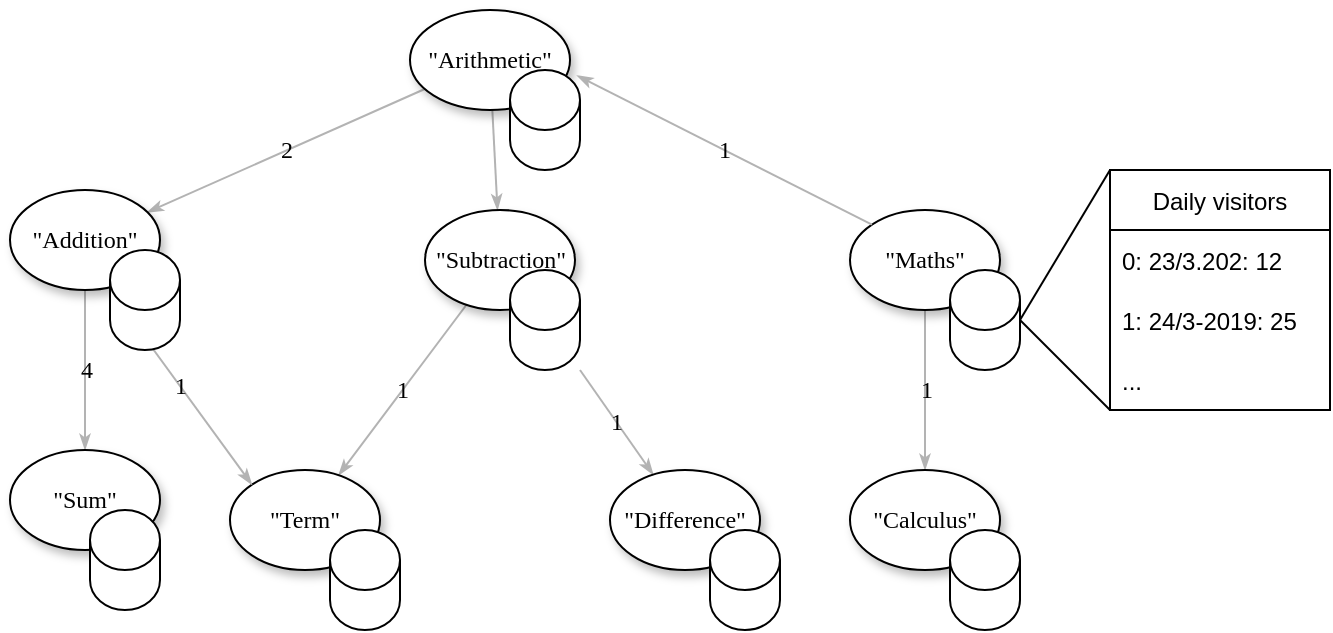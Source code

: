 <mxfile version="17.1.3" type="device"><diagram name="Page-1" id="42789a77-a242-8287-6e28-9cd8cfd52e62"><mxGraphModel dx="2607" dy="1427" grid="1" gridSize="10" guides="1" tooltips="1" connect="1" arrows="1" fold="1" page="1" pageScale="1" pageWidth="1100" pageHeight="850" background="none" math="0" shadow="0"><root><mxCell id="0"/><mxCell id="1" parent="0"/><mxCell id="1ea317790d2ca983-13" value="2" style="edgeStyle=none;rounded=1;html=1;labelBackgroundColor=none;startArrow=none;startFill=0;startSize=5;endArrow=classicThin;endFill=1;endSize=5;jettySize=auto;orthogonalLoop=1;strokeColor=#B3B3B3;strokeWidth=1;fontFamily=Verdana;fontSize=12" parent="1" source="1ea317790d2ca983-1" target="1ea317790d2ca983-9" edge="1"><mxGeometry relative="1" as="geometry"/></mxCell><mxCell id="1ea317790d2ca983-12" style="edgeStyle=none;rounded=1;html=1;labelBackgroundColor=none;startArrow=none;startFill=0;startSize=5;endArrow=classicThin;endFill=1;endSize=5;jettySize=auto;orthogonalLoop=1;strokeColor=#B3B3B3;strokeWidth=1;fontFamily=Verdana;fontSize=12" parent="1" source="1ea317790d2ca983-1" target="1ea317790d2ca983-2" edge="1"><mxGeometry relative="1" as="geometry"/></mxCell><mxCell id="1ea317790d2ca983-1" value="&quot;Arithmetic&quot;" style="ellipse;whiteSpace=wrap;html=1;rounded=0;shadow=1;comic=0;labelBackgroundColor=none;strokeWidth=1;fontFamily=Verdana;fontSize=12;align=center;" parent="1" vertex="1"><mxGeometry x="450" y="90" width="80" height="50" as="geometry"/></mxCell><mxCell id="1ea317790d2ca983-21" value="1" style="edgeStyle=none;rounded=1;html=1;labelBackgroundColor=none;startArrow=none;startFill=0;startSize=5;endArrow=classicThin;endFill=1;endSize=5;jettySize=auto;orthogonalLoop=1;strokeColor=#B3B3B3;strokeWidth=1;fontFamily=Verdana;fontSize=12" parent="1" source="1ea317790d2ca983-2" target="1ea317790d2ca983-7" edge="1"><mxGeometry relative="1" as="geometry"/></mxCell><mxCell id="1ea317790d2ca983-22" value="1" style="edgeStyle=none;rounded=1;html=1;labelBackgroundColor=none;startArrow=none;startFill=0;startSize=5;endArrow=classicThin;endFill=1;endSize=5;jettySize=auto;orthogonalLoop=1;strokeColor=#B3B3B3;strokeWidth=1;fontFamily=Verdana;fontSize=12" parent="1" source="3-sWwSXMKk-0wjUEi1Ja-21" target="1ea317790d2ca983-6" edge="1"><mxGeometry relative="1" as="geometry"/></mxCell><mxCell id="1ea317790d2ca983-2" value="&lt;span&gt;&quot;Subtraction&quot;&lt;/span&gt;" style="ellipse;whiteSpace=wrap;html=1;rounded=0;shadow=1;comic=0;labelBackgroundColor=none;strokeWidth=1;fontFamily=Verdana;fontSize=12;align=center;" parent="1" vertex="1"><mxGeometry x="457.5" y="190" width="75" height="50" as="geometry"/></mxCell><mxCell id="1ea317790d2ca983-15" value="1" style="edgeStyle=none;rounded=1;html=1;labelBackgroundColor=none;startArrow=none;startFill=0;startSize=5;endArrow=classicThin;endFill=1;endSize=5;jettySize=auto;orthogonalLoop=1;strokeColor=#B3B3B3;strokeWidth=1;fontFamily=Verdana;fontSize=12" parent="1" source="1ea317790d2ca983-3" target="1ea317790d2ca983-4" edge="1"><mxGeometry relative="1" as="geometry"/></mxCell><mxCell id="1ea317790d2ca983-3" value="&lt;span&gt;&quot;Maths&quot;&lt;/span&gt;" style="ellipse;whiteSpace=wrap;html=1;rounded=0;shadow=1;comic=0;labelBackgroundColor=none;strokeWidth=1;fontFamily=Verdana;fontSize=12;align=center;" parent="1" vertex="1"><mxGeometry x="670" y="190" width="75" height="50" as="geometry"/></mxCell><mxCell id="1ea317790d2ca983-4" value="&lt;span&gt;&quot;Calculus&quot;&lt;/span&gt;" style="ellipse;whiteSpace=wrap;html=1;rounded=0;shadow=1;comic=0;labelBackgroundColor=none;strokeWidth=1;fontFamily=Verdana;fontSize=12;align=center;" parent="1" vertex="1"><mxGeometry x="670" y="320" width="75" height="50" as="geometry"/></mxCell><mxCell id="1ea317790d2ca983-6" value="&quot;Difference&quot;" style="ellipse;whiteSpace=wrap;html=1;rounded=0;shadow=1;comic=0;labelBackgroundColor=none;strokeWidth=1;fontFamily=Verdana;fontSize=12;align=center;" parent="1" vertex="1"><mxGeometry x="550" y="320" width="75" height="50" as="geometry"/></mxCell><mxCell id="1ea317790d2ca983-7" value="&lt;span&gt;&quot;Term&quot;&lt;/span&gt;" style="ellipse;whiteSpace=wrap;html=1;rounded=0;shadow=1;comic=0;labelBackgroundColor=none;strokeWidth=1;fontFamily=Verdana;fontSize=12;align=center;" parent="1" vertex="1"><mxGeometry x="360" y="320" width="75" height="50" as="geometry"/></mxCell><mxCell id="1ea317790d2ca983-19" value="4" style="edgeStyle=none;rounded=1;html=1;labelBackgroundColor=none;startArrow=none;startFill=0;startSize=5;endArrow=classicThin;endFill=1;endSize=5;jettySize=auto;orthogonalLoop=1;strokeColor=#B3B3B3;strokeWidth=1;fontFamily=Verdana;fontSize=12" parent="1" source="1ea317790d2ca983-9" target="1ea317790d2ca983-10" edge="1"><mxGeometry relative="1" as="geometry"/></mxCell><mxCell id="1ea317790d2ca983-9" value="&quot;Addition&quot;" style="ellipse;whiteSpace=wrap;html=1;rounded=0;shadow=1;comic=0;labelBackgroundColor=none;strokeWidth=1;fontFamily=Verdana;fontSize=12;align=center;" parent="1" vertex="1"><mxGeometry x="250" y="180" width="75" height="50" as="geometry"/></mxCell><mxCell id="1ea317790d2ca983-10" value="&lt;span&gt;&quot;Sum&quot;&lt;/span&gt;" style="ellipse;whiteSpace=wrap;html=1;rounded=0;shadow=1;comic=0;labelBackgroundColor=none;strokeWidth=1;fontFamily=Verdana;fontSize=12;align=center;" parent="1" vertex="1"><mxGeometry x="250" y="310" width="75" height="50" as="geometry"/></mxCell><mxCell id="3-sWwSXMKk-0wjUEi1Ja-3" value="1" style="edgeStyle=none;rounded=1;html=1;labelBackgroundColor=none;startArrow=none;startFill=0;startSize=5;endArrow=classicThin;endFill=1;endSize=5;jettySize=auto;orthogonalLoop=1;strokeColor=#B3B3B3;strokeWidth=1;fontFamily=Verdana;fontSize=12;entryX=1.044;entryY=0.656;entryDx=0;entryDy=0;entryPerimeter=0;exitX=0;exitY=0;exitDx=0;exitDy=0;" edge="1" parent="1" source="1ea317790d2ca983-3" target="1ea317790d2ca983-1"><mxGeometry relative="1" as="geometry"><mxPoint x="670" y="190" as="sourcePoint"/><mxPoint x="635.932" y="295.246" as="targetPoint"/></mxGeometry></mxCell><mxCell id="3-sWwSXMKk-0wjUEi1Ja-7" value="1" style="edgeStyle=none;rounded=1;html=1;labelBackgroundColor=none;startArrow=none;startFill=0;startSize=5;endArrow=classicThin;endFill=1;endSize=5;jettySize=auto;orthogonalLoop=1;strokeColor=#B3B3B3;strokeWidth=1;fontFamily=Verdana;fontSize=12;entryX=0;entryY=0;entryDx=0;entryDy=0;exitX=0;exitY=0;exitDx=0;exitDy=20;exitPerimeter=0;" edge="1" parent="1" source="3-sWwSXMKk-0wjUEi1Ja-26" target="1ea317790d2ca983-7"><mxGeometry relative="1" as="geometry"><mxPoint x="284.071" y="230.005" as="sourcePoint"/><mxPoint x="220.002" y="315.246" as="targetPoint"/></mxGeometry></mxCell><mxCell id="3-sWwSXMKk-0wjUEi1Ja-8" value="Daily visitors" style="swimlane;fontStyle=0;childLayout=stackLayout;horizontal=1;startSize=30;horizontalStack=0;resizeParent=1;resizeParentMax=0;resizeLast=0;collapsible=1;marginBottom=0;" vertex="1" parent="1"><mxGeometry x="800" y="170" width="110" height="120" as="geometry"/></mxCell><mxCell id="3-sWwSXMKk-0wjUEi1Ja-9" value="0: 23/3.202: 12" style="text;strokeColor=none;fillColor=none;align=left;verticalAlign=middle;spacingLeft=4;spacingRight=4;overflow=hidden;points=[[0,0.5],[1,0.5]];portConstraint=eastwest;rotatable=0;" vertex="1" parent="3-sWwSXMKk-0wjUEi1Ja-8"><mxGeometry y="30" width="110" height="30" as="geometry"/></mxCell><mxCell id="3-sWwSXMKk-0wjUEi1Ja-10" value="1: 24/3-2019: 25" style="text;strokeColor=none;fillColor=none;align=left;verticalAlign=middle;spacingLeft=4;spacingRight=4;overflow=hidden;points=[[0,0.5],[1,0.5]];portConstraint=eastwest;rotatable=0;" vertex="1" parent="3-sWwSXMKk-0wjUEi1Ja-8"><mxGeometry y="60" width="110" height="30" as="geometry"/></mxCell><mxCell id="3-sWwSXMKk-0wjUEi1Ja-11" value="..." style="text;strokeColor=none;fillColor=none;align=left;verticalAlign=middle;spacingLeft=4;spacingRight=4;overflow=hidden;points=[[0,0.5],[1,0.5]];portConstraint=eastwest;rotatable=0;" vertex="1" parent="3-sWwSXMKk-0wjUEi1Ja-8"><mxGeometry y="90" width="110" height="30" as="geometry"/></mxCell><mxCell id="3-sWwSXMKk-0wjUEi1Ja-13" value="" style="shape=cylinder3;whiteSpace=wrap;html=1;boundedLbl=1;backgroundOutline=1;size=15;" vertex="1" parent="1"><mxGeometry x="500" y="120" width="35" height="50" as="geometry"/></mxCell><mxCell id="3-sWwSXMKk-0wjUEi1Ja-16" style="edgeStyle=orthogonalEdgeStyle;rounded=0;orthogonalLoop=1;jettySize=auto;html=1;exitX=0.5;exitY=1;exitDx=0;exitDy=0;exitPerimeter=0;" edge="1" parent="1" source="3-sWwSXMKk-0wjUEi1Ja-13" target="3-sWwSXMKk-0wjUEi1Ja-13"><mxGeometry relative="1" as="geometry"/></mxCell><mxCell id="3-sWwSXMKk-0wjUEi1Ja-18" value="" style="shape=cylinder3;whiteSpace=wrap;html=1;boundedLbl=1;backgroundOutline=1;size=15;" vertex="1" parent="1"><mxGeometry x="720" y="220" width="35" height="50" as="geometry"/></mxCell><mxCell id="3-sWwSXMKk-0wjUEi1Ja-20" value="" style="shape=cylinder3;whiteSpace=wrap;html=1;boundedLbl=1;backgroundOutline=1;size=15;" vertex="1" parent="1"><mxGeometry x="720" y="350" width="35" height="50" as="geometry"/></mxCell><mxCell id="3-sWwSXMKk-0wjUEi1Ja-21" value="" style="shape=cylinder3;whiteSpace=wrap;html=1;boundedLbl=1;backgroundOutline=1;size=15;" vertex="1" parent="1"><mxGeometry x="500" y="220" width="35" height="50" as="geometry"/></mxCell><mxCell id="3-sWwSXMKk-0wjUEi1Ja-24" value="" style="shape=cylinder3;whiteSpace=wrap;html=1;boundedLbl=1;backgroundOutline=1;size=15;" vertex="1" parent="1"><mxGeometry x="600" y="350" width="35" height="50" as="geometry"/></mxCell><mxCell id="3-sWwSXMKk-0wjUEi1Ja-25" value="" style="shape=cylinder3;whiteSpace=wrap;html=1;boundedLbl=1;backgroundOutline=1;size=15;" vertex="1" parent="1"><mxGeometry x="410" y="350" width="35" height="50" as="geometry"/></mxCell><mxCell id="3-sWwSXMKk-0wjUEi1Ja-26" value="" style="shape=cylinder3;whiteSpace=wrap;html=1;boundedLbl=1;backgroundOutline=1;size=15;" vertex="1" parent="1"><mxGeometry x="300" y="210" width="35" height="50" as="geometry"/></mxCell><mxCell id="3-sWwSXMKk-0wjUEi1Ja-27" value="" style="shape=cylinder3;whiteSpace=wrap;html=1;boundedLbl=1;backgroundOutline=1;size=15;" vertex="1" parent="1"><mxGeometry x="290" y="340" width="35" height="50" as="geometry"/></mxCell><mxCell id="3-sWwSXMKk-0wjUEi1Ja-28" value="" style="endArrow=none;html=1;rounded=0;entryX=0;entryY=0;entryDx=0;entryDy=0;exitX=1;exitY=0.5;exitDx=0;exitDy=0;exitPerimeter=0;" edge="1" parent="1" source="3-sWwSXMKk-0wjUEi1Ja-18" target="3-sWwSXMKk-0wjUEi1Ja-8"><mxGeometry width="50" height="50" relative="1" as="geometry"><mxPoint x="740" y="255" as="sourcePoint"/><mxPoint x="790" y="205" as="targetPoint"/></mxGeometry></mxCell><mxCell id="3-sWwSXMKk-0wjUEi1Ja-29" value="" style="endArrow=none;html=1;rounded=0;entryX=1;entryY=0.5;entryDx=0;entryDy=0;entryPerimeter=0;" edge="1" parent="1" target="3-sWwSXMKk-0wjUEi1Ja-18"><mxGeometry width="50" height="50" relative="1" as="geometry"><mxPoint x="800" y="290" as="sourcePoint"/><mxPoint x="710" y="190" as="targetPoint"/></mxGeometry></mxCell></root></mxGraphModel></diagram></mxfile>